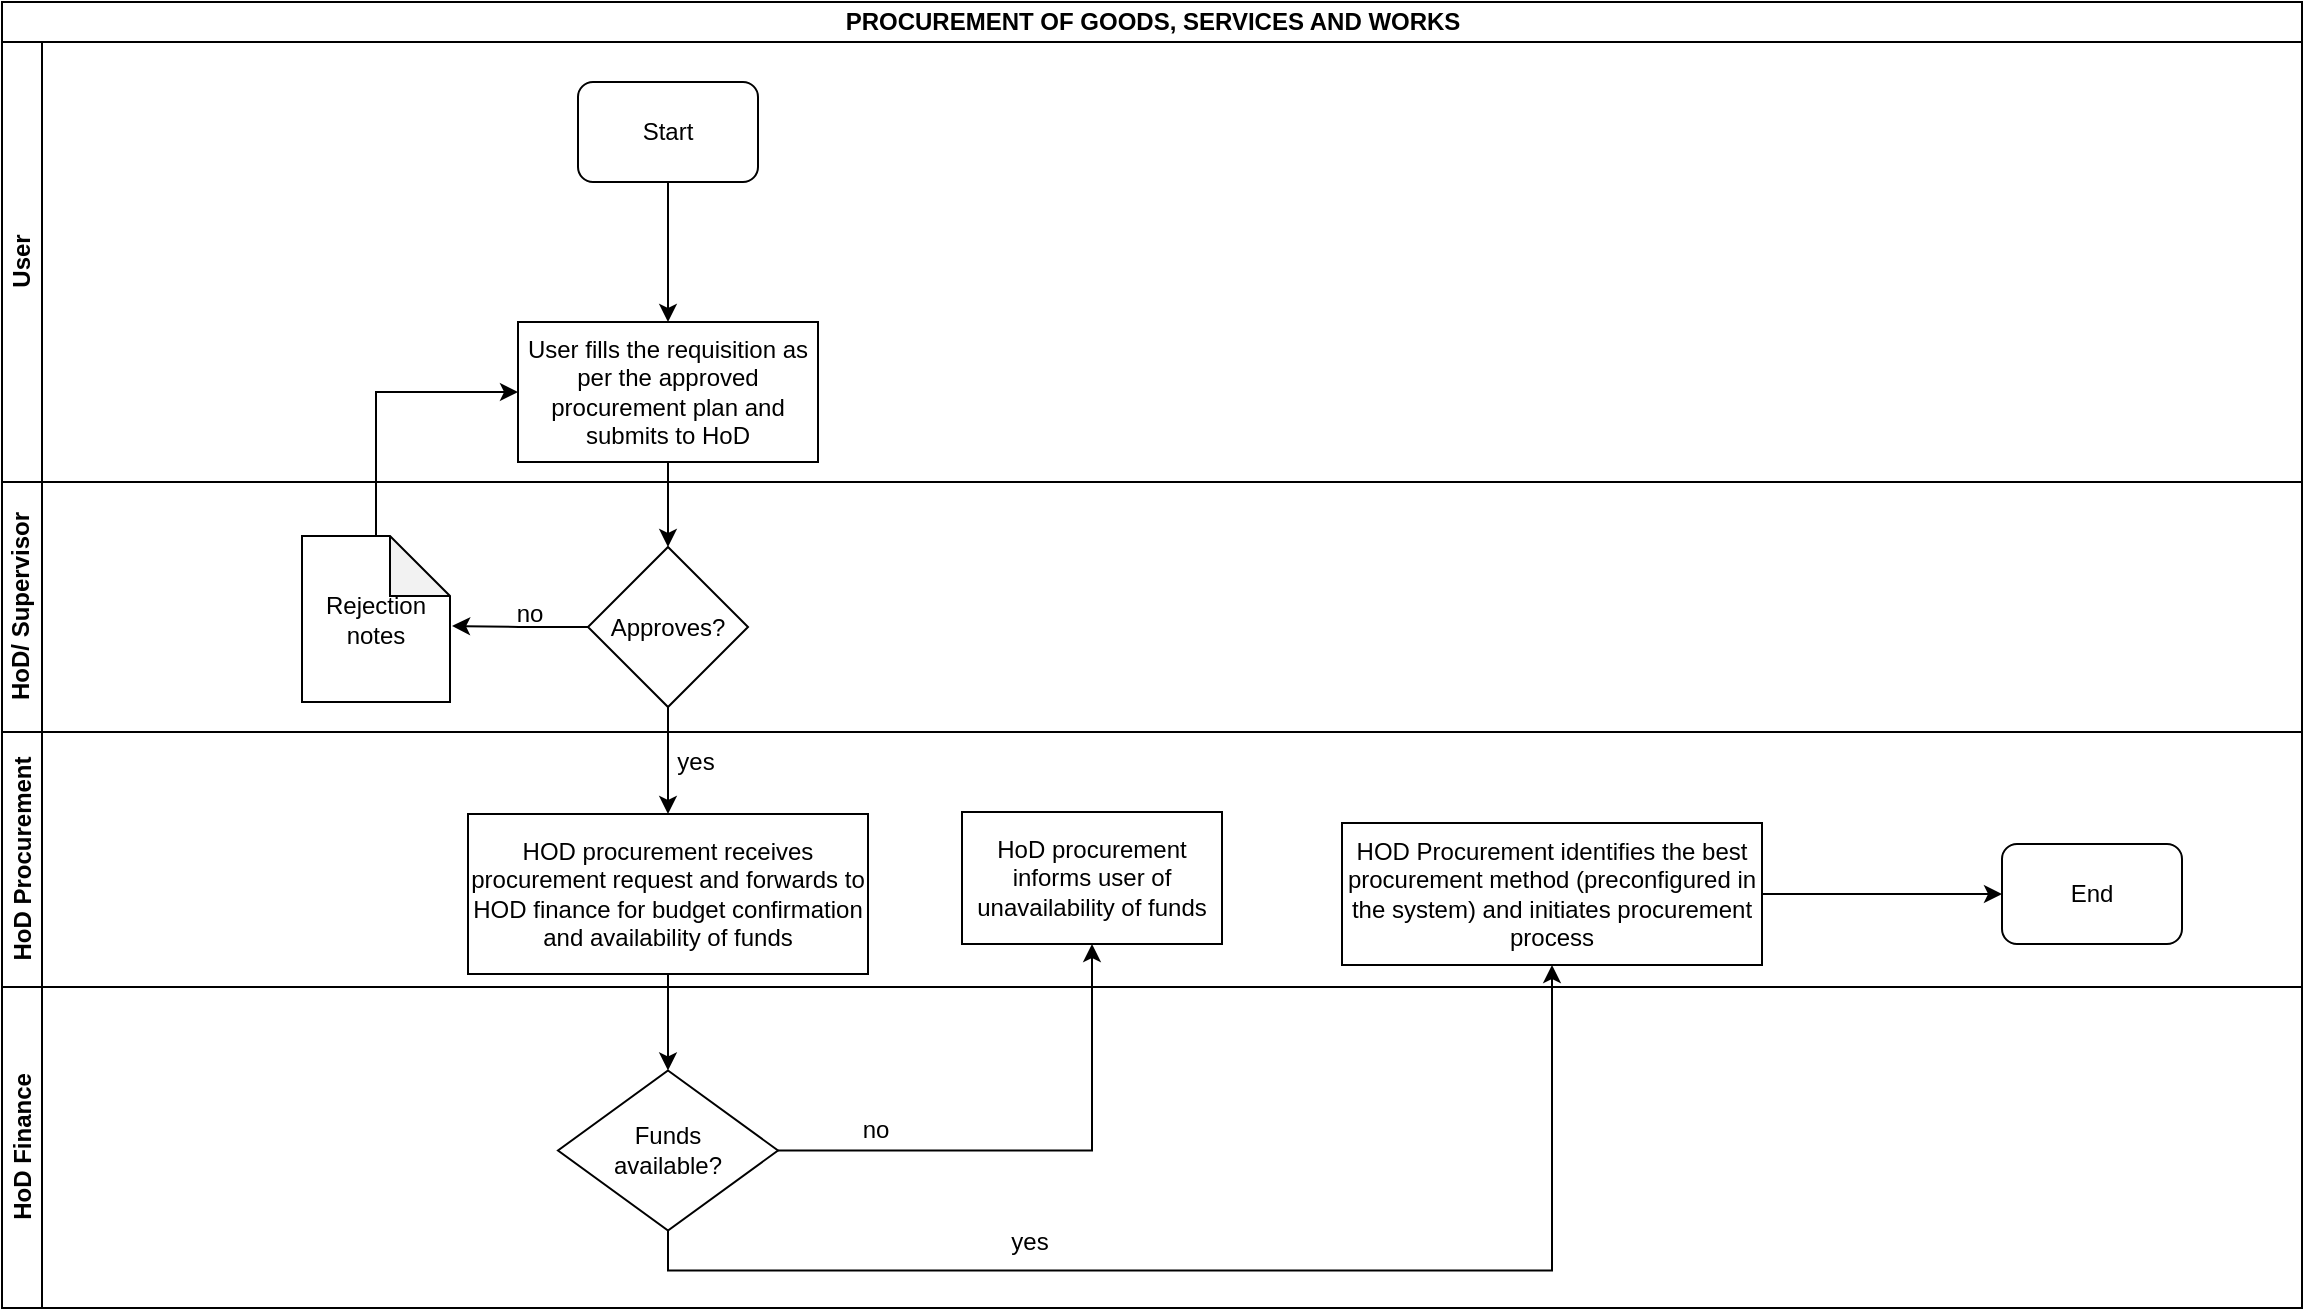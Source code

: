 <mxfile version="13.10.9" type="github">
  <diagram id="Sd2J0G0NBRkxR6U1vvkr" name="Page-1">
    <mxGraphModel dx="1038" dy="547" grid="1" gridSize="10" guides="1" tooltips="1" connect="1" arrows="1" fold="1" page="1" pageScale="1" pageWidth="1169" pageHeight="827" math="0" shadow="0">
      <root>
        <mxCell id="0" />
        <mxCell id="1" parent="0" />
        <mxCell id="flzx41_5z4-G3iRaBKRd-2" value="PROCUREMENT OF GOODS, SERVICES AND WORKS" style="swimlane;html=1;childLayout=stackLayout;resizeParent=1;resizeParentMax=0;horizontal=1;startSize=20;horizontalStack=0;" vertex="1" parent="1">
          <mxGeometry x="10" y="10" width="1150" height="653" as="geometry" />
        </mxCell>
        <mxCell id="flzx41_5z4-G3iRaBKRd-3" value="User" style="swimlane;html=1;startSize=20;horizontal=0;" vertex="1" parent="flzx41_5z4-G3iRaBKRd-2">
          <mxGeometry y="20" width="1150" height="220" as="geometry" />
        </mxCell>
        <mxCell id="flzx41_5z4-G3iRaBKRd-7" value="Start" style="rounded=1;whiteSpace=wrap;html=1;" vertex="1" parent="flzx41_5z4-G3iRaBKRd-3">
          <mxGeometry x="288" y="20" width="90" height="50" as="geometry" />
        </mxCell>
        <mxCell id="flzx41_5z4-G3iRaBKRd-10" value="User fills the requisition as per the approved procurement plan and submits to HoD" style="rounded=0;whiteSpace=wrap;html=1;" vertex="1" parent="flzx41_5z4-G3iRaBKRd-3">
          <mxGeometry x="258" y="140" width="150" height="70" as="geometry" />
        </mxCell>
        <mxCell id="flzx41_5z4-G3iRaBKRd-9" value="" style="edgeStyle=orthogonalEdgeStyle;rounded=0;orthogonalLoop=1;jettySize=auto;html=1;entryX=0.5;entryY=0;entryDx=0;entryDy=0;" edge="1" parent="flzx41_5z4-G3iRaBKRd-3" source="flzx41_5z4-G3iRaBKRd-7" target="flzx41_5z4-G3iRaBKRd-10">
          <mxGeometry relative="1" as="geometry">
            <mxPoint x="333" y="145" as="targetPoint" />
          </mxGeometry>
        </mxCell>
        <mxCell id="flzx41_5z4-G3iRaBKRd-12" value="" style="edgeStyle=orthogonalEdgeStyle;rounded=0;orthogonalLoop=1;jettySize=auto;html=1;" edge="1" parent="flzx41_5z4-G3iRaBKRd-2" source="flzx41_5z4-G3iRaBKRd-10" target="flzx41_5z4-G3iRaBKRd-13">
          <mxGeometry relative="1" as="geometry">
            <mxPoint x="333" y="300" as="targetPoint" />
          </mxGeometry>
        </mxCell>
        <mxCell id="flzx41_5z4-G3iRaBKRd-15" value="" style="edgeStyle=orthogonalEdgeStyle;rounded=0;orthogonalLoop=1;jettySize=auto;html=1;" edge="1" parent="flzx41_5z4-G3iRaBKRd-2" source="flzx41_5z4-G3iRaBKRd-13" target="flzx41_5z4-G3iRaBKRd-14">
          <mxGeometry relative="1" as="geometry" />
        </mxCell>
        <mxCell id="flzx41_5z4-G3iRaBKRd-22" value="" style="edgeStyle=orthogonalEdgeStyle;rounded=0;orthogonalLoop=1;jettySize=auto;html=1;entryX=0;entryY=0.5;entryDx=0;entryDy=0;" edge="1" parent="flzx41_5z4-G3iRaBKRd-2" source="flzx41_5z4-G3iRaBKRd-17" target="flzx41_5z4-G3iRaBKRd-10">
          <mxGeometry relative="1" as="geometry">
            <mxPoint x="187" y="185.5" as="targetPoint" />
            <Array as="points">
              <mxPoint x="187" y="195" />
            </Array>
          </mxGeometry>
        </mxCell>
        <mxCell id="flzx41_5z4-G3iRaBKRd-24" value="" style="edgeStyle=orthogonalEdgeStyle;rounded=0;orthogonalLoop=1;jettySize=auto;html=1;" edge="1" parent="flzx41_5z4-G3iRaBKRd-2" source="flzx41_5z4-G3iRaBKRd-14" target="flzx41_5z4-G3iRaBKRd-23">
          <mxGeometry relative="1" as="geometry" />
        </mxCell>
        <mxCell id="flzx41_5z4-G3iRaBKRd-26" value="" style="edgeStyle=orthogonalEdgeStyle;rounded=0;orthogonalLoop=1;jettySize=auto;html=1;exitX=0.5;exitY=1;exitDx=0;exitDy=0;" edge="1" parent="flzx41_5z4-G3iRaBKRd-2" source="flzx41_5z4-G3iRaBKRd-23" target="flzx41_5z4-G3iRaBKRd-25">
          <mxGeometry relative="1" as="geometry" />
        </mxCell>
        <mxCell id="flzx41_5z4-G3iRaBKRd-4" value="HoD/ Supervisor" style="swimlane;html=1;startSize=20;horizontal=0;" vertex="1" parent="flzx41_5z4-G3iRaBKRd-2">
          <mxGeometry y="240" width="1150" height="125" as="geometry" />
        </mxCell>
        <mxCell id="flzx41_5z4-G3iRaBKRd-13" value="Approves?" style="rhombus;whiteSpace=wrap;html=1;" vertex="1" parent="flzx41_5z4-G3iRaBKRd-4">
          <mxGeometry x="293" y="32.5" width="80" height="80" as="geometry" />
        </mxCell>
        <mxCell id="flzx41_5z4-G3iRaBKRd-17" value="Rejection notes" style="shape=note;whiteSpace=wrap;html=1;backgroundOutline=1;darkOpacity=0.05;" vertex="1" parent="flzx41_5z4-G3iRaBKRd-4">
          <mxGeometry x="150" y="27" width="74" height="83" as="geometry" />
        </mxCell>
        <mxCell id="flzx41_5z4-G3iRaBKRd-19" value="" style="edgeStyle=orthogonalEdgeStyle;rounded=0;orthogonalLoop=1;jettySize=auto;html=1;entryX=1.014;entryY=0.542;entryDx=0;entryDy=0;entryPerimeter=0;exitX=0;exitY=0.5;exitDx=0;exitDy=0;" edge="1" parent="flzx41_5z4-G3iRaBKRd-4" source="flzx41_5z4-G3iRaBKRd-13" target="flzx41_5z4-G3iRaBKRd-17">
          <mxGeometry relative="1" as="geometry">
            <mxPoint x="293" y="75.5" as="sourcePoint" />
            <mxPoint x="244" y="90" as="targetPoint" />
          </mxGeometry>
        </mxCell>
        <mxCell id="flzx41_5z4-G3iRaBKRd-5" value="HoD Procurement" style="swimlane;html=1;startSize=20;horizontal=0;" vertex="1" parent="flzx41_5z4-G3iRaBKRd-2">
          <mxGeometry y="365" width="1150" height="127.5" as="geometry" />
        </mxCell>
        <mxCell id="flzx41_5z4-G3iRaBKRd-14" value="HOD procurement receives procurement request and forwards to HOD finance for budget confirmation and availability of funds" style="whiteSpace=wrap;html=1;" vertex="1" parent="flzx41_5z4-G3iRaBKRd-5">
          <mxGeometry x="233" y="41" width="200" height="80" as="geometry" />
        </mxCell>
        <mxCell id="flzx41_5z4-G3iRaBKRd-16" value="yes" style="text;html=1;strokeColor=none;fillColor=none;align=center;verticalAlign=middle;whiteSpace=wrap;rounded=0;" vertex="1" parent="flzx41_5z4-G3iRaBKRd-5">
          <mxGeometry x="327" y="5" width="40" height="20" as="geometry" />
        </mxCell>
        <mxCell id="flzx41_5z4-G3iRaBKRd-25" value="HOD Procurement identifies the best procurement method (preconfigured in the system) and initiates procurement process" style="whiteSpace=wrap;html=1;" vertex="1" parent="flzx41_5z4-G3iRaBKRd-5">
          <mxGeometry x="670" y="45.5" width="210" height="71" as="geometry" />
        </mxCell>
        <mxCell id="flzx41_5z4-G3iRaBKRd-29" value="End" style="rounded=1;whiteSpace=wrap;html=1;" vertex="1" parent="flzx41_5z4-G3iRaBKRd-5">
          <mxGeometry x="1000" y="56" width="90" height="50" as="geometry" />
        </mxCell>
        <mxCell id="flzx41_5z4-G3iRaBKRd-28" value="" style="edgeStyle=orthogonalEdgeStyle;rounded=0;orthogonalLoop=1;jettySize=auto;html=1;entryX=0;entryY=0.5;entryDx=0;entryDy=0;" edge="1" parent="flzx41_5z4-G3iRaBKRd-5" source="flzx41_5z4-G3iRaBKRd-25" target="flzx41_5z4-G3iRaBKRd-29">
          <mxGeometry relative="1" as="geometry">
            <mxPoint x="1005" y="81" as="targetPoint" />
          </mxGeometry>
        </mxCell>
        <mxCell id="flzx41_5z4-G3iRaBKRd-31" value="HoD procurement informs user of unavailability of funds" style="whiteSpace=wrap;html=1;" vertex="1" parent="flzx41_5z4-G3iRaBKRd-5">
          <mxGeometry x="480" y="40" width="130" height="66" as="geometry" />
        </mxCell>
        <mxCell id="flzx41_5z4-G3iRaBKRd-6" value="HoD Finance" style="swimlane;html=1;startSize=20;horizontal=0;" vertex="1" parent="flzx41_5z4-G3iRaBKRd-2">
          <mxGeometry y="492.5" width="1150" height="160.5" as="geometry" />
        </mxCell>
        <mxCell id="flzx41_5z4-G3iRaBKRd-23" value="&lt;div&gt;Funds &lt;br&gt;&lt;/div&gt;&lt;div&gt;available?&lt;/div&gt;" style="rhombus;whiteSpace=wrap;html=1;" vertex="1" parent="flzx41_5z4-G3iRaBKRd-6">
          <mxGeometry x="278" y="41.75" width="110" height="80" as="geometry" />
        </mxCell>
        <mxCell id="flzx41_5z4-G3iRaBKRd-30" value="yes" style="text;html=1;strokeColor=none;fillColor=none;align=center;verticalAlign=middle;whiteSpace=wrap;rounded=0;" vertex="1" parent="flzx41_5z4-G3iRaBKRd-6">
          <mxGeometry x="494" y="117.5" width="40" height="20" as="geometry" />
        </mxCell>
        <mxCell id="flzx41_5z4-G3iRaBKRd-32" value="" style="edgeStyle=orthogonalEdgeStyle;rounded=0;orthogonalLoop=1;jettySize=auto;html=1;" edge="1" parent="flzx41_5z4-G3iRaBKRd-2" source="flzx41_5z4-G3iRaBKRd-23" target="flzx41_5z4-G3iRaBKRd-31">
          <mxGeometry relative="1" as="geometry" />
        </mxCell>
        <mxCell id="flzx41_5z4-G3iRaBKRd-20" value="no" style="text;html=1;strokeColor=none;fillColor=none;align=center;verticalAlign=middle;whiteSpace=wrap;rounded=0;" vertex="1" parent="1">
          <mxGeometry x="254" y="306" width="40" height="20" as="geometry" />
        </mxCell>
        <mxCell id="flzx41_5z4-G3iRaBKRd-33" value="no" style="text;html=1;strokeColor=none;fillColor=none;align=center;verticalAlign=middle;whiteSpace=wrap;rounded=0;" vertex="1" parent="1">
          <mxGeometry x="427" y="564" width="40" height="20" as="geometry" />
        </mxCell>
      </root>
    </mxGraphModel>
  </diagram>
</mxfile>
